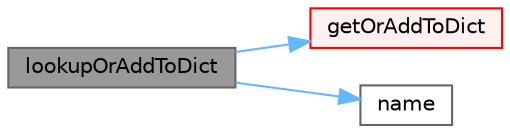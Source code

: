 digraph "lookupOrAddToDict"
{
 // LATEX_PDF_SIZE
  bgcolor="transparent";
  edge [fontname=Helvetica,fontsize=10,labelfontname=Helvetica,labelfontsize=10];
  node [fontname=Helvetica,fontsize=10,shape=box,height=0.2,width=0.4];
  rankdir="LR";
  Node1 [id="Node000001",label="lookupOrAddToDict",height=0.2,width=0.4,color="gray40", fillcolor="grey60", style="filled", fontcolor="black",tooltip=" "];
  Node1 -> Node2 [id="edge1_Node000001_Node000002",color="steelblue1",style="solid",tooltip=" "];
  Node2 [id="Node000002",label="getOrAddToDict",height=0.2,width=0.4,color="red", fillcolor="#FFF0F0", style="filled",URL="$classFoam_1_1Switch.html#a6761bd25617e54cbe98541e7fdcdc8c7",tooltip=" "];
  Node1 -> Node5 [id="edge2_Node000001_Node000005",color="steelblue1",style="solid",tooltip=" "];
  Node5 [id="Node000005",label="name",height=0.2,width=0.4,color="grey40", fillcolor="white", style="filled",URL="$classFoam_1_1Switch.html#a96e8738dfa01e8f41f020aa15fa757f6",tooltip=" "];
}
